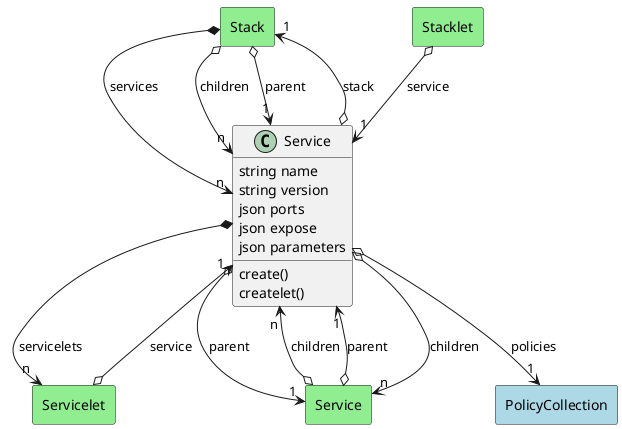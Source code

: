 @startuml

class "Service" as Model {
 string name
 string version
 json ports
 json expose
 json parameters

 create()
 createlet()
 
}

rectangle "Stack" as Stack #lightblue {
}

Model o--> "1" Stack : stack


rectangle "Servicelet" as Servicelet #lightblue {
}

Model *--> "n" Servicelet : servicelets


rectangle "Service" as Service #lightblue {
}

Model o--> "n" Service : children


rectangle "Service" as Service #lightblue {
}

Model o--> "1" Service : parent


rectangle "PolicyCollection" as PolicyCollection #lightblue {
}

Model o--> "1" PolicyCollection : policies




    rectangle "Service" as Service #lightgreen {
    }
    
        Service   o--> "n" Model : "children"
    
    rectangle "Service" as Service #lightgreen {
    }
    
        Service   o--> "1" Model : "parent"
    
    rectangle "Servicelet" as Servicelet #lightgreen {
    }
    
        Servicelet   o--> "1" Model : "service"
    
    rectangle "Stack" as Stack #lightgreen {
    }
    
        Stack   *--> "n" Model : "services"
    
    rectangle "Stack" as Stack #lightgreen {
    }
    
        Stack   o--> "n" Model : "children"
    
    rectangle "Stack" as Stack #lightgreen {
    }
    
        Stack   o--> "1" Model : "parent"
    
    rectangle "Stacklet" as Stacklet #lightgreen {
    }
    
        Stacklet   o--> "1" Model : "service"
    

@enduml
